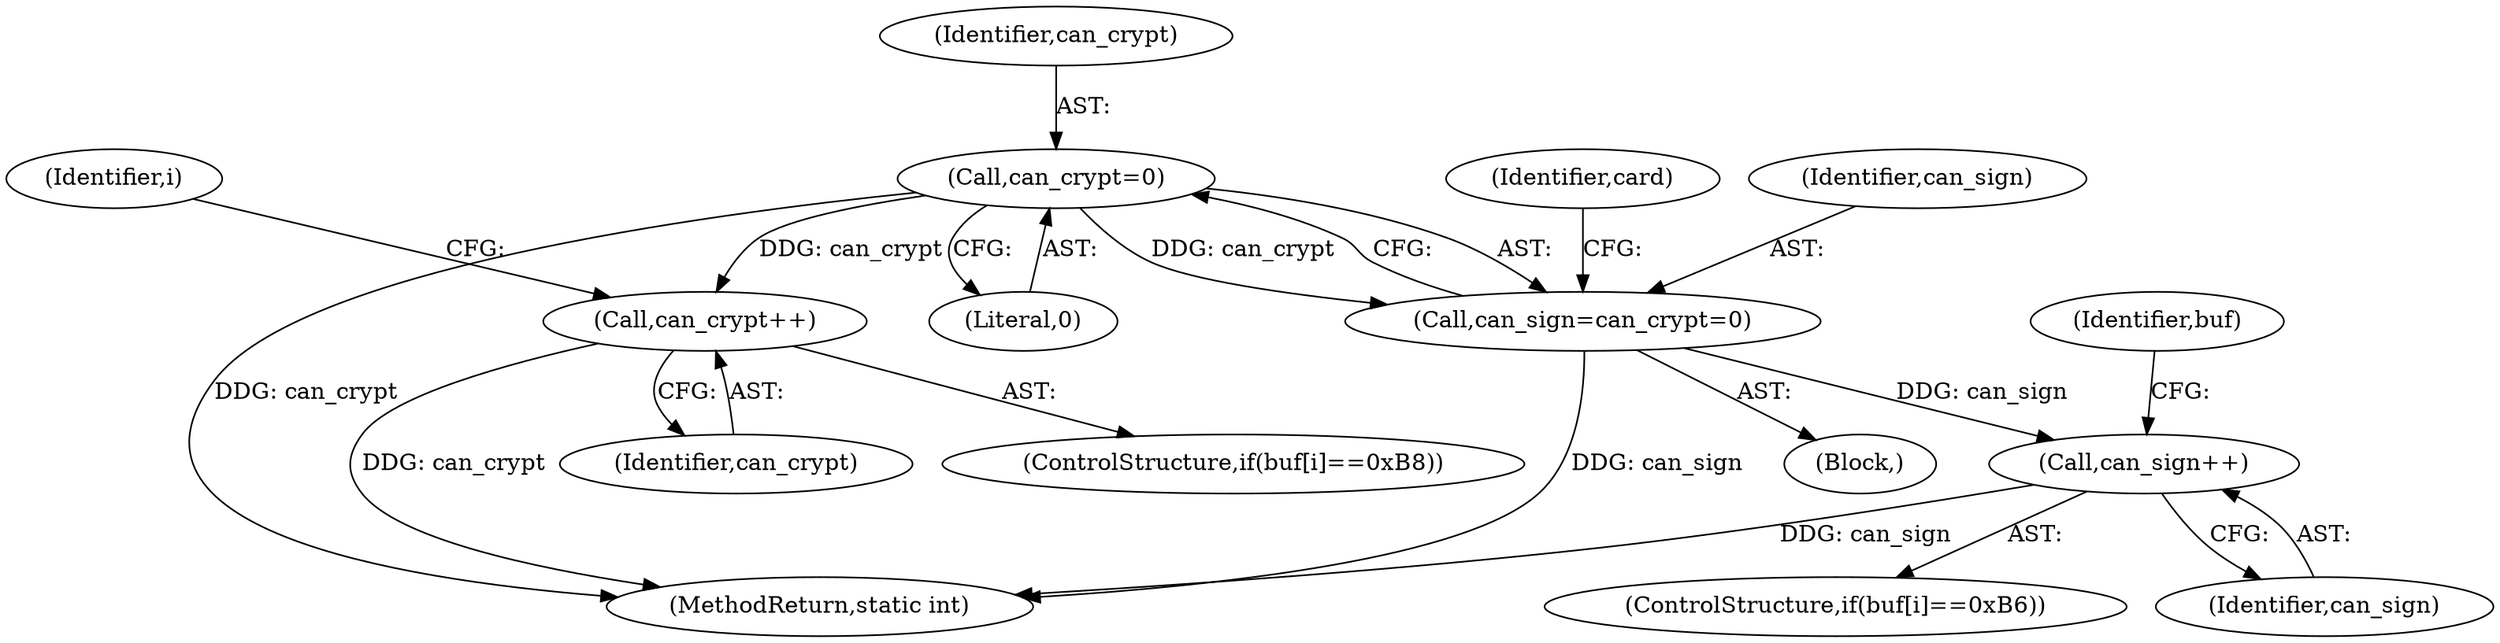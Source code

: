 digraph "0_OpenSC_8fe377e93b4b56060e5bbfb6f3142ceaeca744fa_20@API" {
"1000210" [label="(Call,can_crypt=0)"];
"1000208" [label="(Call,can_sign=can_crypt=0)"];
"1000386" [label="(Call,can_sign++)"];
"1000394" [label="(Call,can_crypt++)"];
"1000216" [label="(Identifier,card)"];
"1000394" [label="(Call,can_crypt++)"];
"1000371" [label="(Identifier,i)"];
"1000395" [label="(Identifier,can_crypt)"];
"1000211" [label="(Identifier,can_crypt)"];
"1000388" [label="(ControlStructure,if(buf[i]==0xB8))"];
"1000108" [label="(Block,)"];
"1000210" [label="(Call,can_crypt=0)"];
"1000512" [label="(MethodReturn,static int)"];
"1000387" [label="(Identifier,can_sign)"];
"1000380" [label="(ControlStructure,if(buf[i]==0xB6))"];
"1000391" [label="(Identifier,buf)"];
"1000208" [label="(Call,can_sign=can_crypt=0)"];
"1000386" [label="(Call,can_sign++)"];
"1000212" [label="(Literal,0)"];
"1000209" [label="(Identifier,can_sign)"];
"1000210" -> "1000208"  [label="AST: "];
"1000210" -> "1000212"  [label="CFG: "];
"1000211" -> "1000210"  [label="AST: "];
"1000212" -> "1000210"  [label="AST: "];
"1000208" -> "1000210"  [label="CFG: "];
"1000210" -> "1000512"  [label="DDG: can_crypt"];
"1000210" -> "1000208"  [label="DDG: can_crypt"];
"1000210" -> "1000394"  [label="DDG: can_crypt"];
"1000208" -> "1000108"  [label="AST: "];
"1000209" -> "1000208"  [label="AST: "];
"1000216" -> "1000208"  [label="CFG: "];
"1000208" -> "1000512"  [label="DDG: can_sign"];
"1000208" -> "1000386"  [label="DDG: can_sign"];
"1000386" -> "1000380"  [label="AST: "];
"1000386" -> "1000387"  [label="CFG: "];
"1000387" -> "1000386"  [label="AST: "];
"1000391" -> "1000386"  [label="CFG: "];
"1000386" -> "1000512"  [label="DDG: can_sign"];
"1000394" -> "1000388"  [label="AST: "];
"1000394" -> "1000395"  [label="CFG: "];
"1000395" -> "1000394"  [label="AST: "];
"1000371" -> "1000394"  [label="CFG: "];
"1000394" -> "1000512"  [label="DDG: can_crypt"];
}
